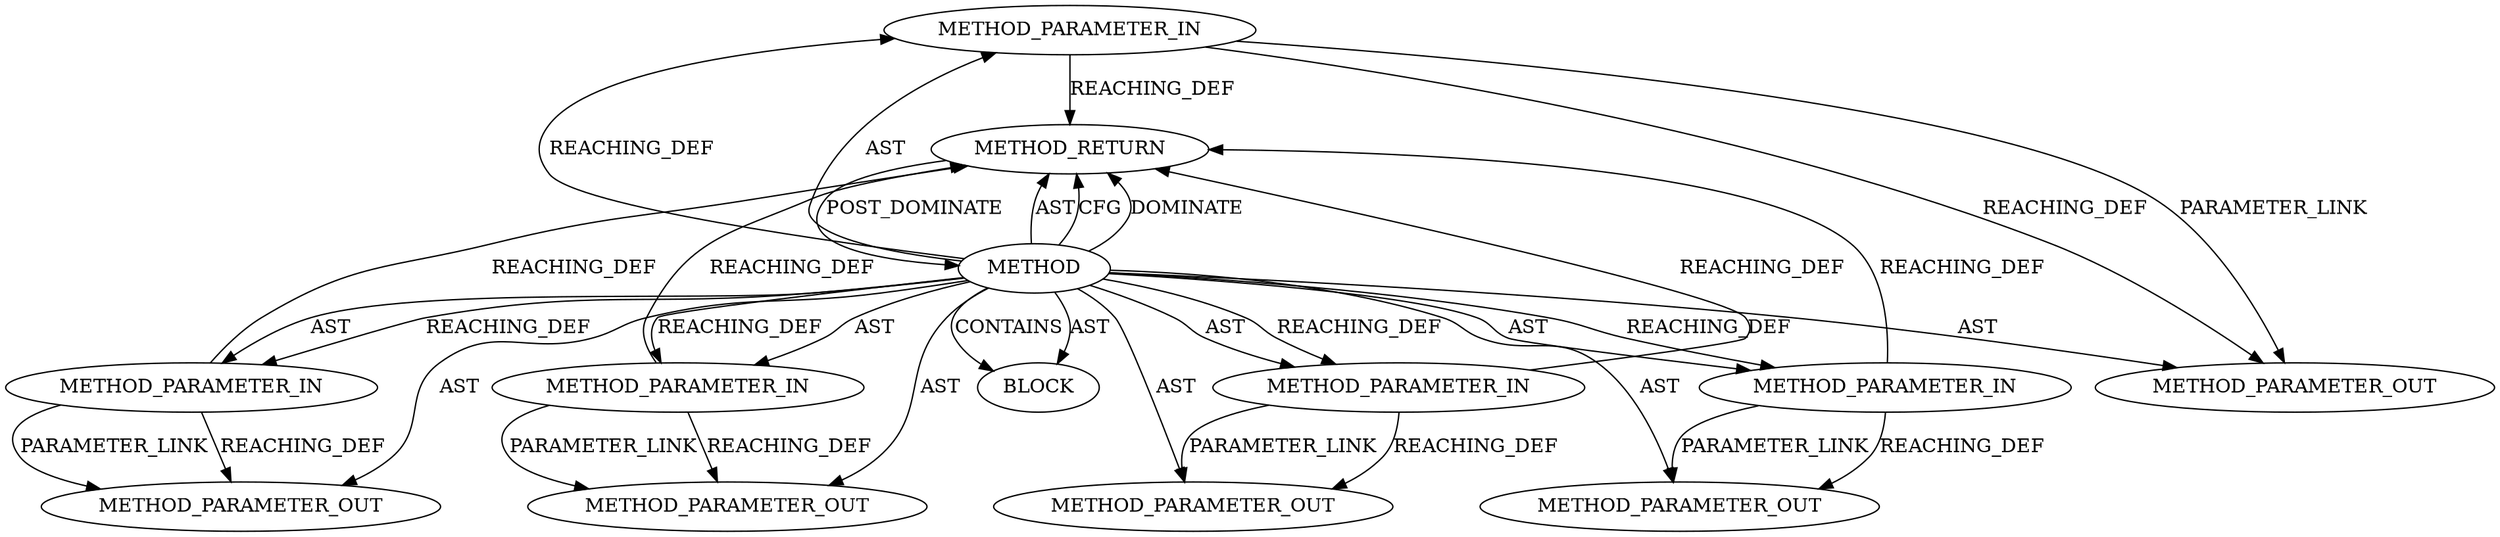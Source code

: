digraph {
  12177 [label=METHOD_PARAMETER_IN ORDER=3 CODE="p3" IS_VARIADIC=false TYPE_FULL_NAME="ANY" EVALUATION_STRATEGY="BY_VALUE" INDEX=3 NAME="p3"]
  13369 [label=METHOD_PARAMETER_OUT ORDER=2 CODE="p2" IS_VARIADIC=false TYPE_FULL_NAME="ANY" EVALUATION_STRATEGY="BY_VALUE" INDEX=2 NAME="p2"]
  13368 [label=METHOD_PARAMETER_OUT ORDER=1 CODE="p1" IS_VARIADIC=false TYPE_FULL_NAME="ANY" EVALUATION_STRATEGY="BY_VALUE" INDEX=1 NAME="p1"]
  13371 [label=METHOD_PARAMETER_OUT ORDER=4 CODE="p4" IS_VARIADIC=false TYPE_FULL_NAME="ANY" EVALUATION_STRATEGY="BY_VALUE" INDEX=4 NAME="p4"]
  12178 [label=METHOD_PARAMETER_IN ORDER=4 CODE="p4" IS_VARIADIC=false TYPE_FULL_NAME="ANY" EVALUATION_STRATEGY="BY_VALUE" INDEX=4 NAME="p4"]
  12179 [label=METHOD_PARAMETER_IN ORDER=5 CODE="p5" IS_VARIADIC=false TYPE_FULL_NAME="ANY" EVALUATION_STRATEGY="BY_VALUE" INDEX=5 NAME="p5"]
  12181 [label=METHOD_RETURN ORDER=2 CODE="RET" TYPE_FULL_NAME="ANY" EVALUATION_STRATEGY="BY_VALUE"]
  12175 [label=METHOD_PARAMETER_IN ORDER=1 CODE="p1" IS_VARIADIC=false TYPE_FULL_NAME="ANY" EVALUATION_STRATEGY="BY_VALUE" INDEX=1 NAME="p1"]
  12180 [label=BLOCK ORDER=1 ARGUMENT_INDEX=1 CODE="<empty>" TYPE_FULL_NAME="ANY"]
  13370 [label=METHOD_PARAMETER_OUT ORDER=3 CODE="p3" IS_VARIADIC=false TYPE_FULL_NAME="ANY" EVALUATION_STRATEGY="BY_VALUE" INDEX=3 NAME="p3"]
  12176 [label=METHOD_PARAMETER_IN ORDER=2 CODE="p2" IS_VARIADIC=false TYPE_FULL_NAME="ANY" EVALUATION_STRATEGY="BY_VALUE" INDEX=2 NAME="p2"]
  12174 [label=METHOD AST_PARENT_TYPE="NAMESPACE_BLOCK" AST_PARENT_FULL_NAME="<global>" ORDER=0 CODE="<empty>" FULL_NAME="iov_iter_bvec" IS_EXTERNAL=true FILENAME="<empty>" SIGNATURE="" NAME="iov_iter_bvec"]
  13372 [label=METHOD_PARAMETER_OUT ORDER=5 CODE="p5" IS_VARIADIC=false TYPE_FULL_NAME="ANY" EVALUATION_STRATEGY="BY_VALUE" INDEX=5 NAME="p5"]
  12174 -> 13372 [label=AST ]
  12177 -> 12181 [label=REACHING_DEF VARIABLE="p3"]
  12178 -> 13371 [label=PARAMETER_LINK ]
  12179 -> 12181 [label=REACHING_DEF VARIABLE="p5"]
  12174 -> 13368 [label=AST ]
  12174 -> 12178 [label=AST ]
  12178 -> 13371 [label=REACHING_DEF VARIABLE="p4"]
  12176 -> 12181 [label=REACHING_DEF VARIABLE="p2"]
  12174 -> 13370 [label=AST ]
  12174 -> 12180 [label=AST ]
  12179 -> 13372 [label=REACHING_DEF VARIABLE="p5"]
  12174 -> 12176 [label=REACHING_DEF VARIABLE=""]
  12174 -> 12175 [label=AST ]
  12175 -> 13368 [label=REACHING_DEF VARIABLE="p1"]
  12174 -> 12179 [label=AST ]
  12174 -> 12179 [label=REACHING_DEF VARIABLE=""]
  12174 -> 12175 [label=REACHING_DEF VARIABLE=""]
  12174 -> 12177 [label=REACHING_DEF VARIABLE=""]
  12174 -> 13369 [label=AST ]
  12174 -> 13371 [label=AST ]
  12177 -> 13370 [label=REACHING_DEF VARIABLE="p3"]
  12177 -> 13370 [label=PARAMETER_LINK ]
  12174 -> 12180 [label=CONTAINS ]
  12181 -> 12174 [label=POST_DOMINATE ]
  12178 -> 12181 [label=REACHING_DEF VARIABLE="p4"]
  12174 -> 12177 [label=AST ]
  12174 -> 12181 [label=AST ]
  12176 -> 13369 [label=PARAMETER_LINK ]
  12174 -> 12181 [label=CFG ]
  12179 -> 13372 [label=PARAMETER_LINK ]
  12174 -> 12181 [label=DOMINATE ]
  12175 -> 12181 [label=REACHING_DEF VARIABLE="p1"]
  12174 -> 12176 [label=AST ]
  12174 -> 12178 [label=REACHING_DEF VARIABLE=""]
  12175 -> 13368 [label=PARAMETER_LINK ]
  12176 -> 13369 [label=REACHING_DEF VARIABLE="p2"]
}
